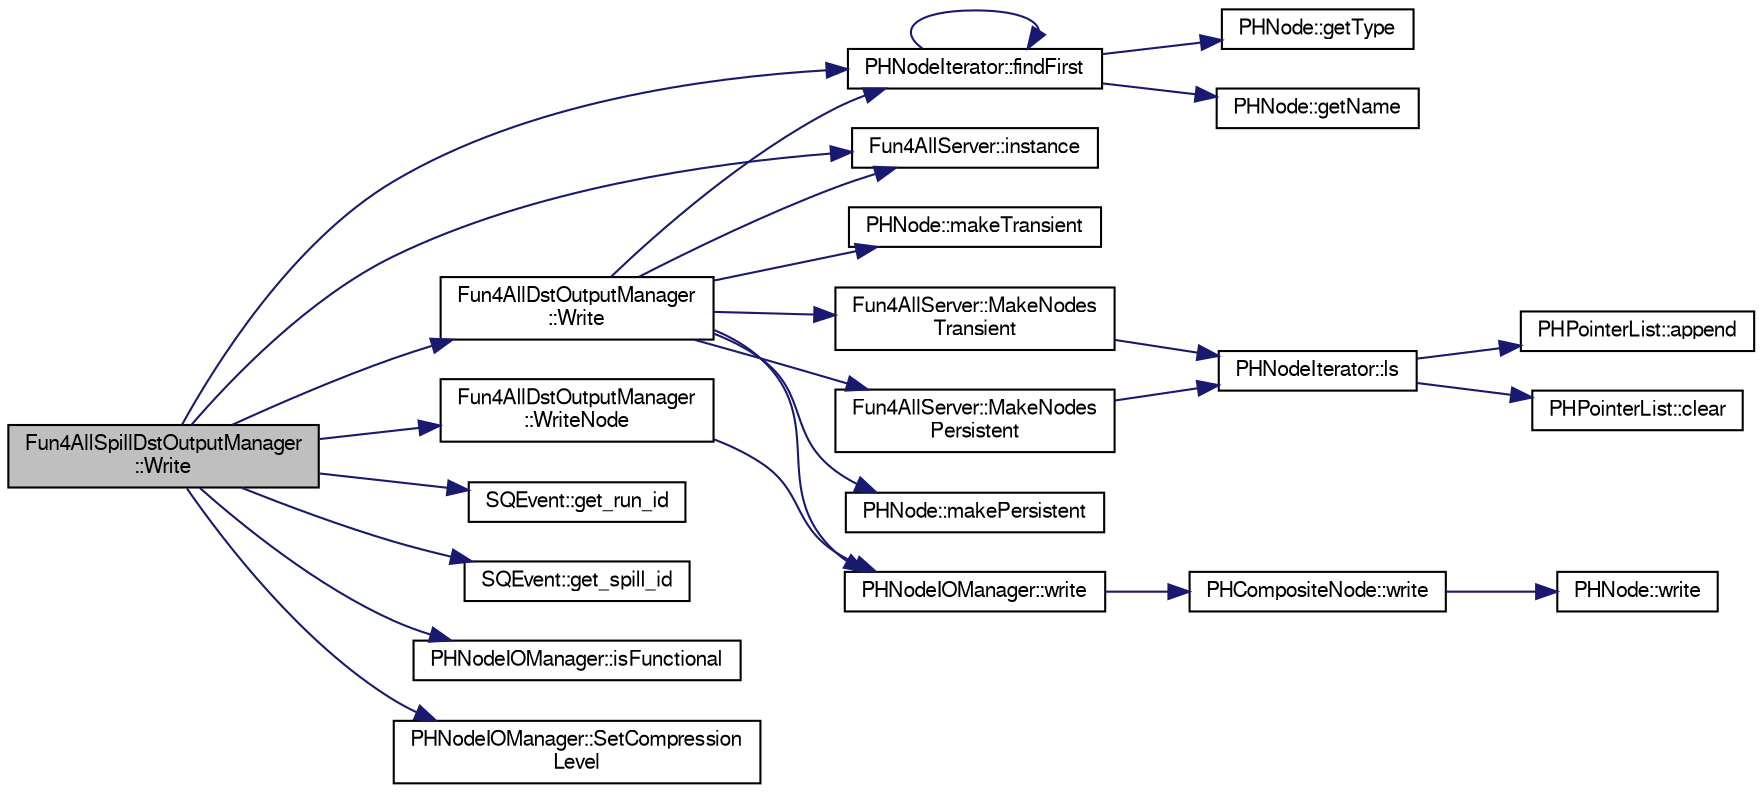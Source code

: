 digraph "Fun4AllSpillDstOutputManager::Write"
{
  bgcolor="transparent";
  edge [fontname="FreeSans",fontsize="10",labelfontname="FreeSans",labelfontsize="10"];
  node [fontname="FreeSans",fontsize="10",shape=record];
  rankdir="LR";
  Node1 [label="Fun4AllSpillDstOutputManager\l::Write",height=0.2,width=0.4,color="black", fillcolor="grey75", style="filled" fontcolor="black"];
  Node1 -> Node2 [color="midnightblue",fontsize="10",style="solid",fontname="FreeSans"];
  Node2 [label="PHNodeIterator::findFirst",height=0.2,width=0.4,color="black",URL="$d5/d07/classPHNodeIterator.html#aea98bf8619af59b1212a94fb32106baa"];
  Node2 -> Node3 [color="midnightblue",fontsize="10",style="solid",fontname="FreeSans"];
  Node3 [label="PHNode::getType",height=0.2,width=0.4,color="black",URL="$dc/d82/classPHNode.html#a4ab1f90aed955a652813bfe377087bda"];
  Node2 -> Node4 [color="midnightblue",fontsize="10",style="solid",fontname="FreeSans"];
  Node4 [label="PHNode::getName",height=0.2,width=0.4,color="black",URL="$dc/d82/classPHNode.html#aca3576f926a4401eddc3d88bf0ce0de3"];
  Node2 -> Node2 [color="midnightblue",fontsize="10",style="solid",fontname="FreeSans"];
  Node1 -> Node5 [color="midnightblue",fontsize="10",style="solid",fontname="FreeSans"];
  Node5 [label="SQEvent::get_run_id",height=0.2,width=0.4,color="black",URL="$d9/dd7/classSQEvent.html#a392d15330793852b00fa9bc842604dca"];
  Node1 -> Node6 [color="midnightblue",fontsize="10",style="solid",fontname="FreeSans"];
  Node6 [label="SQEvent::get_spill_id",height=0.2,width=0.4,color="black",URL="$d9/dd7/classSQEvent.html#ac6da8f0b44b8858c40d7e4ec97fe0680"];
  Node1 -> Node7 [color="midnightblue",fontsize="10",style="solid",fontname="FreeSans"];
  Node7 [label="Fun4AllServer::instance",height=0.2,width=0.4,color="black",URL="$da/d29/classFun4AllServer.html#a3e55156f91b2c94bb6c4ef33ffce587a"];
  Node1 -> Node8 [color="midnightblue",fontsize="10",style="solid",fontname="FreeSans"];
  Node8 [label="PHNodeIOManager::isFunctional",height=0.2,width=0.4,color="black",URL="$d7/d4d/classPHNodeIOManager.html#a7fcd787c0049e4476b2534299b801b47"];
  Node1 -> Node9 [color="midnightblue",fontsize="10",style="solid",fontname="FreeSans"];
  Node9 [label="PHNodeIOManager::SetCompression\lLevel",height=0.2,width=0.4,color="black",URL="$d7/d4d/classPHNodeIOManager.html#a3a09bb7a12ddd71a5cfb06bcbd679540"];
  Node1 -> Node10 [color="midnightblue",fontsize="10",style="solid",fontname="FreeSans"];
  Node10 [label="Fun4AllDstOutputManager\l::Write",height=0.2,width=0.4,color="black",URL="$da/daa/classFun4AllDstOutputManager.html#aa4b5b519c6db1540d03007c8c21436fc",tooltip="write starting from given node "];
  Node10 -> Node2 [color="midnightblue",fontsize="10",style="solid",fontname="FreeSans"];
  Node10 -> Node7 [color="midnightblue",fontsize="10",style="solid",fontname="FreeSans"];
  Node10 -> Node11 [color="midnightblue",fontsize="10",style="solid",fontname="FreeSans"];
  Node11 [label="Fun4AllServer::MakeNodes\lPersistent",height=0.2,width=0.4,color="black",URL="$da/d29/classFun4AllServer.html#ac9e5b55796d46d41f6f0ec9e3422959a"];
  Node11 -> Node12 [color="midnightblue",fontsize="10",style="solid",fontname="FreeSans"];
  Node12 [label="PHNodeIterator::ls",height=0.2,width=0.4,color="black",URL="$d5/d07/classPHNodeIterator.html#a110a5b87a02a22deecae334f32387ffa"];
  Node12 -> Node13 [color="midnightblue",fontsize="10",style="solid",fontname="FreeSans"];
  Node13 [label="PHPointerList::clear",height=0.2,width=0.4,color="black",URL="$d6/d86/classPHPointerList.html#a560c9339d74f28f604d07dcb10a2e0be"];
  Node12 -> Node14 [color="midnightblue",fontsize="10",style="solid",fontname="FreeSans"];
  Node14 [label="PHPointerList::append",height=0.2,width=0.4,color="black",URL="$d6/d86/classPHPointerList.html#af5fc4e6958b5b90c57bfb497566f503c"];
  Node10 -> Node15 [color="midnightblue",fontsize="10",style="solid",fontname="FreeSans"];
  Node15 [label="Fun4AllServer::MakeNodes\lTransient",height=0.2,width=0.4,color="black",URL="$da/d29/classFun4AllServer.html#a92c6fe0e0c19c48d2b1f9d0f63c12bbe"];
  Node15 -> Node12 [color="midnightblue",fontsize="10",style="solid",fontname="FreeSans"];
  Node10 -> Node16 [color="midnightblue",fontsize="10",style="solid",fontname="FreeSans"];
  Node16 [label="PHNode::makePersistent",height=0.2,width=0.4,color="black",URL="$dc/d82/classPHNode.html#ad5c0a3b8418667e0b16c0581435b0aff"];
  Node10 -> Node17 [color="midnightblue",fontsize="10",style="solid",fontname="FreeSans"];
  Node17 [label="PHNode::makeTransient",height=0.2,width=0.4,color="black",URL="$dc/d82/classPHNode.html#a6202404549f6c053f3a3485ab28a968e"];
  Node10 -> Node18 [color="midnightblue",fontsize="10",style="solid",fontname="FreeSans"];
  Node18 [label="PHNodeIOManager::write",height=0.2,width=0.4,color="black",URL="$d7/d4d/classPHNodeIOManager.html#a436c3a21a9c6ea54a33ffcc9f2480949"];
  Node18 -> Node19 [color="midnightblue",fontsize="10",style="solid",fontname="FreeSans"];
  Node19 [label="PHCompositeNode::write",height=0.2,width=0.4,color="black",URL="$d5/dca/classPHCompositeNode.html#a774f54eea4fcb26e8b98f537efc1c6d9"];
  Node19 -> Node20 [color="midnightblue",fontsize="10",style="solid",fontname="FreeSans"];
  Node20 [label="PHNode::write",height=0.2,width=0.4,color="black",URL="$dc/d82/classPHNode.html#a82ef8bef92f7d2cc470bccb042ab57cc"];
  Node1 -> Node21 [color="midnightblue",fontsize="10",style="solid",fontname="FreeSans"];
  Node21 [label="Fun4AllDstOutputManager\l::WriteNode",height=0.2,width=0.4,color="black",URL="$da/daa/classFun4AllDstOutputManager.html#ac839ec7d93dd52ca363c8307fa88cb94",tooltip="write specified node "];
  Node21 -> Node18 [color="midnightblue",fontsize="10",style="solid",fontname="FreeSans"];
}
